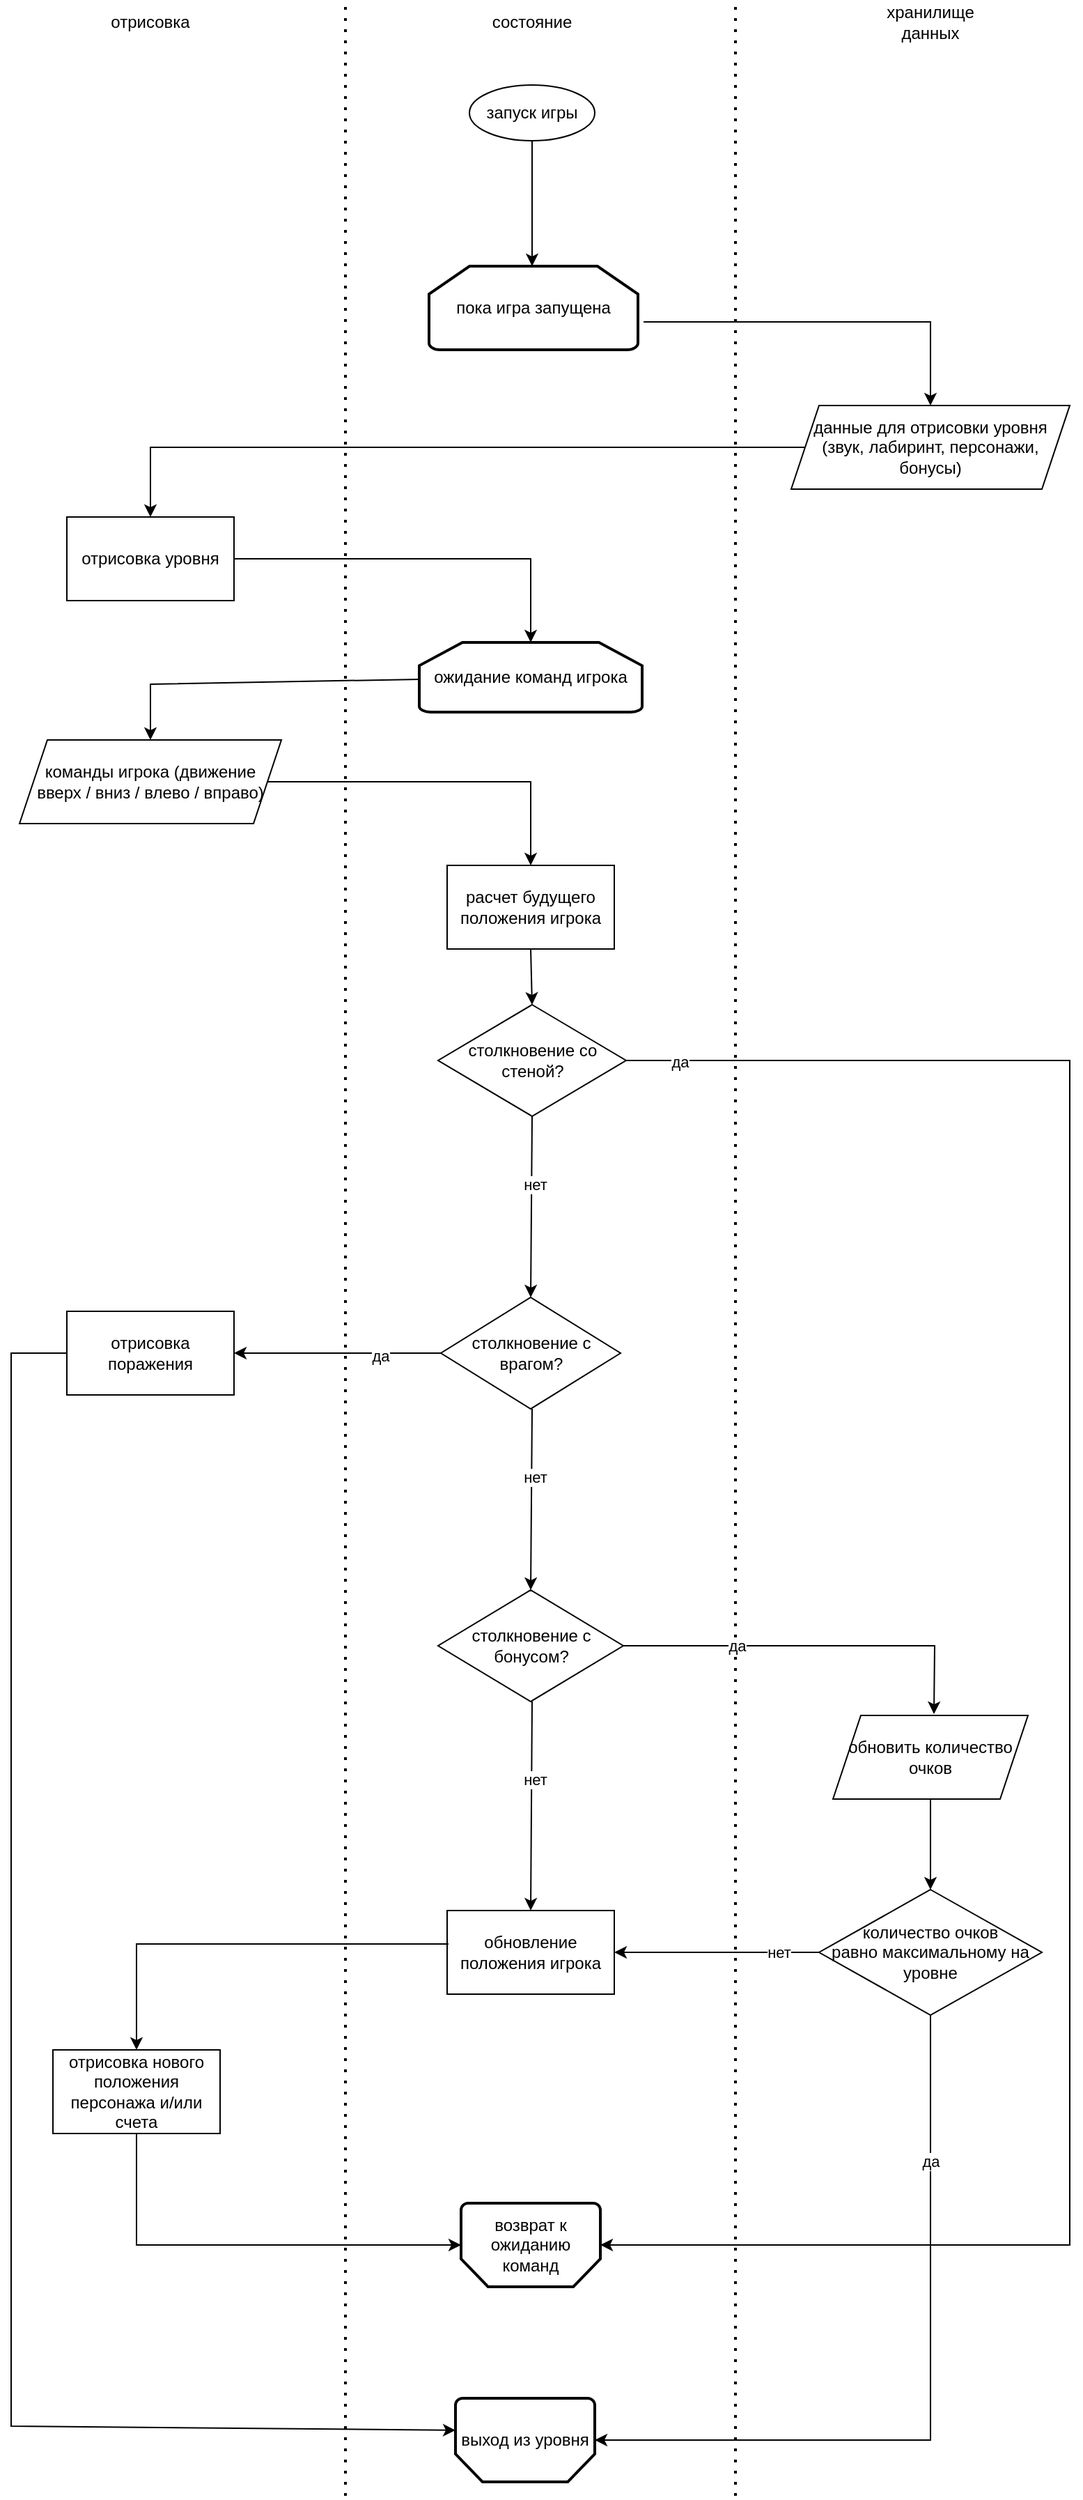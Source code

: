 <mxfile version="20.8.16" type="device"><diagram id="C5RBs43oDa-KdzZeNtuy" name="Page-1"><mxGraphModel dx="1233" dy="713" grid="1" gridSize="10" guides="1" tooltips="1" connect="1" arrows="1" fold="1" page="1" pageScale="1" pageWidth="827" pageHeight="1169" math="0" shadow="0"><root><mxCell id="WIyWlLk6GJQsqaUBKTNV-0"/><mxCell id="WIyWlLk6GJQsqaUBKTNV-1" parent="WIyWlLk6GJQsqaUBKTNV-0"/><mxCell id="D2Iv-p_DQPzJ2lAIAmNT-15" value="" style="edgeStyle=orthogonalEdgeStyle;rounded=0;orthogonalLoop=1;jettySize=auto;html=1;" edge="1" parent="WIyWlLk6GJQsqaUBKTNV-1" source="D2Iv-p_DQPzJ2lAIAmNT-3"><mxGeometry relative="1" as="geometry"><mxPoint x="414" y="200" as="targetPoint"/></mxGeometry></mxCell><mxCell id="D2Iv-p_DQPzJ2lAIAmNT-3" value="запуск игры" style="ellipse;whiteSpace=wrap;html=1;" vertex="1" parent="WIyWlLk6GJQsqaUBKTNV-1"><mxGeometry x="369" y="70" width="90" height="40" as="geometry"/></mxCell><mxCell id="D2Iv-p_DQPzJ2lAIAmNT-5" value="" style="endArrow=none;dashed=1;html=1;dashPattern=1 3;strokeWidth=2;rounded=0;" edge="1" parent="WIyWlLk6GJQsqaUBKTNV-1"><mxGeometry width="50" height="50" relative="1" as="geometry"><mxPoint x="280" y="1800" as="sourcePoint"/><mxPoint x="280" y="10" as="targetPoint"/></mxGeometry></mxCell><mxCell id="D2Iv-p_DQPzJ2lAIAmNT-6" value="" style="endArrow=none;dashed=1;html=1;dashPattern=1 3;strokeWidth=2;rounded=0;" edge="1" parent="WIyWlLk6GJQsqaUBKTNV-1"><mxGeometry width="50" height="50" relative="1" as="geometry"><mxPoint x="560" y="1800" as="sourcePoint"/><mxPoint x="560" y="10" as="targetPoint"/></mxGeometry></mxCell><mxCell id="D2Iv-p_DQPzJ2lAIAmNT-7" value="отрисовка" style="text;html=1;strokeColor=none;fillColor=none;align=center;verticalAlign=middle;whiteSpace=wrap;rounded=0;" vertex="1" parent="WIyWlLk6GJQsqaUBKTNV-1"><mxGeometry x="110" y="10" width="60" height="30" as="geometry"/></mxCell><mxCell id="D2Iv-p_DQPzJ2lAIAmNT-8" value="состояние" style="text;html=1;strokeColor=none;fillColor=none;align=center;verticalAlign=middle;whiteSpace=wrap;rounded=0;" vertex="1" parent="WIyWlLk6GJQsqaUBKTNV-1"><mxGeometry x="384" y="10" width="60" height="30" as="geometry"/></mxCell><mxCell id="D2Iv-p_DQPzJ2lAIAmNT-9" value="хранилище данных" style="text;html=1;strokeColor=none;fillColor=none;align=center;verticalAlign=middle;whiteSpace=wrap;rounded=0;" vertex="1" parent="WIyWlLk6GJQsqaUBKTNV-1"><mxGeometry x="670" y="10" width="60" height="30" as="geometry"/></mxCell><mxCell id="D2Iv-p_DQPzJ2lAIAmNT-13" value="отрисовка уровня" style="rounded=0;whiteSpace=wrap;html=1;" vertex="1" parent="WIyWlLk6GJQsqaUBKTNV-1"><mxGeometry x="80" y="380" width="120" height="60" as="geometry"/></mxCell><mxCell id="D2Iv-p_DQPzJ2lAIAmNT-16" value="данные для отрисовки уровня (звук, лабиринт, персонажи, бонусы)" style="shape=parallelogram;perimeter=parallelogramPerimeter;whiteSpace=wrap;html=1;fixedSize=1;" vertex="1" parent="WIyWlLk6GJQsqaUBKTNV-1"><mxGeometry x="600" y="300" width="200" height="60" as="geometry"/></mxCell><mxCell id="D2Iv-p_DQPzJ2lAIAmNT-17" value="" style="endArrow=classic;html=1;rounded=0;entryX=0.5;entryY=0;entryDx=0;entryDy=0;exitX=1;exitY=0.5;exitDx=0;exitDy=0;" edge="1" parent="WIyWlLk6GJQsqaUBKTNV-1" target="D2Iv-p_DQPzJ2lAIAmNT-16"><mxGeometry width="50" height="50" relative="1" as="geometry"><mxPoint x="494" y="240" as="sourcePoint"/><mxPoint x="440" y="290" as="targetPoint"/><Array as="points"><mxPoint x="700" y="240"/></Array></mxGeometry></mxCell><mxCell id="D2Iv-p_DQPzJ2lAIAmNT-18" value="" style="endArrow=classic;html=1;rounded=0;entryX=0.5;entryY=0;entryDx=0;entryDy=0;exitX=0;exitY=0.5;exitDx=0;exitDy=0;" edge="1" parent="WIyWlLk6GJQsqaUBKTNV-1" source="D2Iv-p_DQPzJ2lAIAmNT-16" target="D2Iv-p_DQPzJ2lAIAmNT-13"><mxGeometry width="50" height="50" relative="1" as="geometry"><mxPoint x="390" y="340" as="sourcePoint"/><mxPoint x="440" y="290" as="targetPoint"/><Array as="points"><mxPoint x="140" y="330"/></Array></mxGeometry></mxCell><mxCell id="D2Iv-p_DQPzJ2lAIAmNT-19" value="команды игрока (движение вверх / вниз / влево / вправо)" style="shape=parallelogram;perimeter=parallelogramPerimeter;whiteSpace=wrap;html=1;fixedSize=1;" vertex="1" parent="WIyWlLk6GJQsqaUBKTNV-1"><mxGeometry x="46" y="540" width="188" height="60" as="geometry"/></mxCell><mxCell id="D2Iv-p_DQPzJ2lAIAmNT-35" value="пока игра запущена" style="strokeWidth=2;html=1;shape=mxgraph.flowchart.loop_limit;whiteSpace=wrap;direction=east;" vertex="1" parent="WIyWlLk6GJQsqaUBKTNV-1"><mxGeometry x="340" y="200" width="150" height="60" as="geometry"/></mxCell><mxCell id="D2Iv-p_DQPzJ2lAIAmNT-36" value="ожидание команд игрока" style="strokeWidth=2;html=1;shape=mxgraph.flowchart.loop_limit;whiteSpace=wrap;" vertex="1" parent="WIyWlLk6GJQsqaUBKTNV-1"><mxGeometry x="333" y="470" width="160" height="50" as="geometry"/></mxCell><mxCell id="D2Iv-p_DQPzJ2lAIAmNT-37" value="" style="endArrow=classic;html=1;rounded=0;entryX=0.5;entryY=0;entryDx=0;entryDy=0;" edge="1" parent="WIyWlLk6GJQsqaUBKTNV-1" source="D2Iv-p_DQPzJ2lAIAmNT-36" target="D2Iv-p_DQPzJ2lAIAmNT-19"><mxGeometry width="50" height="50" relative="1" as="geometry"><mxPoint x="140" y="530" as="sourcePoint"/><mxPoint x="440" y="610" as="targetPoint"/><Array as="points"><mxPoint x="140" y="500"/></Array></mxGeometry></mxCell><mxCell id="D2Iv-p_DQPzJ2lAIAmNT-38" value="" style="endArrow=classic;html=1;rounded=0;exitX=1;exitY=0.5;exitDx=0;exitDy=0;entryX=0.5;entryY=0;entryDx=0;entryDy=0;entryPerimeter=0;" edge="1" parent="WIyWlLk6GJQsqaUBKTNV-1" source="D2Iv-p_DQPzJ2lAIAmNT-13" target="D2Iv-p_DQPzJ2lAIAmNT-36"><mxGeometry width="50" height="50" relative="1" as="geometry"><mxPoint x="390" y="360" as="sourcePoint"/><mxPoint x="440" y="310" as="targetPoint"/><Array as="points"><mxPoint x="413" y="410"/></Array></mxGeometry></mxCell><mxCell id="D2Iv-p_DQPzJ2lAIAmNT-43" value="обновить количество очков" style="shape=parallelogram;perimeter=parallelogramPerimeter;whiteSpace=wrap;html=1;fixedSize=1;" vertex="1" parent="WIyWlLk6GJQsqaUBKTNV-1"><mxGeometry x="630" y="1240" width="140" height="60" as="geometry"/></mxCell><mxCell id="D2Iv-p_DQPzJ2lAIAmNT-45" value="расчет будущего положения игрока" style="rounded=0;whiteSpace=wrap;html=1;" vertex="1" parent="WIyWlLk6GJQsqaUBKTNV-1"><mxGeometry x="353" y="630" width="120" height="60" as="geometry"/></mxCell><mxCell id="D2Iv-p_DQPzJ2lAIAmNT-46" value="" style="endArrow=classic;html=1;rounded=0;exitX=1;exitY=0.5;exitDx=0;exitDy=0;entryX=0.5;entryY=0;entryDx=0;entryDy=0;" edge="1" parent="WIyWlLk6GJQsqaUBKTNV-1" source="D2Iv-p_DQPzJ2lAIAmNT-19" target="D2Iv-p_DQPzJ2lAIAmNT-45"><mxGeometry width="50" height="50" relative="1" as="geometry"><mxPoint x="420" y="740" as="sourcePoint"/><mxPoint x="470" y="690" as="targetPoint"/><Array as="points"><mxPoint x="413" y="570"/></Array></mxGeometry></mxCell><mxCell id="D2Iv-p_DQPzJ2lAIAmNT-47" value="столкновение со стеной?" style="rhombus;whiteSpace=wrap;html=1;" vertex="1" parent="WIyWlLk6GJQsqaUBKTNV-1"><mxGeometry x="346.5" y="730" width="135" height="80" as="geometry"/></mxCell><mxCell id="D2Iv-p_DQPzJ2lAIAmNT-48" value="" style="endArrow=classic;html=1;rounded=0;exitX=0.5;exitY=1;exitDx=0;exitDy=0;entryX=0.5;entryY=0;entryDx=0;entryDy=0;" edge="1" parent="WIyWlLk6GJQsqaUBKTNV-1" source="D2Iv-p_DQPzJ2lAIAmNT-45" target="D2Iv-p_DQPzJ2lAIAmNT-47"><mxGeometry width="50" height="50" relative="1" as="geometry"><mxPoint x="420" y="730" as="sourcePoint"/><mxPoint x="470" y="680" as="targetPoint"/></mxGeometry></mxCell><mxCell id="D2Iv-p_DQPzJ2lAIAmNT-51" value="" style="endArrow=classic;html=1;rounded=0;exitX=1;exitY=0.5;exitDx=0;exitDy=0;entryX=0;entryY=0.5;entryDx=0;entryDy=0;entryPerimeter=0;" edge="1" parent="WIyWlLk6GJQsqaUBKTNV-1" source="D2Iv-p_DQPzJ2lAIAmNT-47" target="D2Iv-p_DQPzJ2lAIAmNT-75"><mxGeometry width="50" height="50" relative="1" as="geometry"><mxPoint x="420" y="610" as="sourcePoint"/><mxPoint x="800" y="1570" as="targetPoint"/><Array as="points"><mxPoint x="800" y="770"/><mxPoint x="800" y="1620"/></Array></mxGeometry></mxCell><mxCell id="D2Iv-p_DQPzJ2lAIAmNT-52" value="да" style="edgeLabel;html=1;align=center;verticalAlign=middle;resizable=0;points=[];" vertex="1" connectable="0" parent="D2Iv-p_DQPzJ2lAIAmNT-51"><mxGeometry x="-0.406" y="1" relative="1" as="geometry"><mxPoint x="-281" y="-128" as="offset"/></mxGeometry></mxCell><mxCell id="D2Iv-p_DQPzJ2lAIAmNT-53" value="столкновение с врагом?" style="rhombus;whiteSpace=wrap;html=1;" vertex="1" parent="WIyWlLk6GJQsqaUBKTNV-1"><mxGeometry x="348.5" y="940" width="129" height="80" as="geometry"/></mxCell><mxCell id="D2Iv-p_DQPzJ2lAIAmNT-54" value="" style="endArrow=classic;html=1;rounded=0;exitX=0.5;exitY=1;exitDx=0;exitDy=0;entryX=0.5;entryY=0;entryDx=0;entryDy=0;" edge="1" parent="WIyWlLk6GJQsqaUBKTNV-1" source="D2Iv-p_DQPzJ2lAIAmNT-47" target="D2Iv-p_DQPzJ2lAIAmNT-53"><mxGeometry width="50" height="50" relative="1" as="geometry"><mxPoint x="420" y="910" as="sourcePoint"/><mxPoint x="360" y="920" as="targetPoint"/><Array as="points"/></mxGeometry></mxCell><mxCell id="D2Iv-p_DQPzJ2lAIAmNT-55" value="нет" style="edgeLabel;html=1;align=center;verticalAlign=middle;resizable=0;points=[];" vertex="1" connectable="0" parent="D2Iv-p_DQPzJ2lAIAmNT-54"><mxGeometry x="-0.257" y="2" relative="1" as="geometry"><mxPoint as="offset"/></mxGeometry></mxCell><mxCell id="D2Iv-p_DQPzJ2lAIAmNT-56" value="выход из уровня" style="strokeWidth=2;html=1;shape=mxgraph.flowchart.loop_limit;whiteSpace=wrap;direction=west;" vertex="1" parent="WIyWlLk6GJQsqaUBKTNV-1"><mxGeometry x="359" y="1730" width="100" height="60" as="geometry"/></mxCell><mxCell id="D2Iv-p_DQPzJ2lAIAmNT-58" value="" style="endArrow=classic;html=1;rounded=0;exitX=0;exitY=0.5;exitDx=0;exitDy=0;" edge="1" parent="WIyWlLk6GJQsqaUBKTNV-1" source="D2Iv-p_DQPzJ2lAIAmNT-53"><mxGeometry width="50" height="50" relative="1" as="geometry"><mxPoint x="311.5" y="980" as="sourcePoint"/><mxPoint x="200" y="980" as="targetPoint"/><Array as="points"><mxPoint x="334" y="980"/></Array></mxGeometry></mxCell><mxCell id="D2Iv-p_DQPzJ2lAIAmNT-59" value="да" style="edgeLabel;html=1;align=center;verticalAlign=middle;resizable=0;points=[];" vertex="1" connectable="0" parent="D2Iv-p_DQPzJ2lAIAmNT-58"><mxGeometry x="-0.406" y="1" relative="1" as="geometry"><mxPoint y="1" as="offset"/></mxGeometry></mxCell><mxCell id="D2Iv-p_DQPzJ2lAIAmNT-60" value="столкновение с бонусом?" style="rhombus;whiteSpace=wrap;html=1;" vertex="1" parent="WIyWlLk6GJQsqaUBKTNV-1"><mxGeometry x="346.5" y="1150" width="133" height="80" as="geometry"/></mxCell><mxCell id="D2Iv-p_DQPzJ2lAIAmNT-61" value="" style="endArrow=classic;html=1;rounded=0;exitX=0.5;exitY=1;exitDx=0;exitDy=0;entryX=0.5;entryY=0;entryDx=0;entryDy=0;" edge="1" parent="WIyWlLk6GJQsqaUBKTNV-1"><mxGeometry width="50" height="50" relative="1" as="geometry"><mxPoint x="414" y="1020" as="sourcePoint"/><mxPoint x="413" y="1150" as="targetPoint"/><Array as="points"/></mxGeometry></mxCell><mxCell id="D2Iv-p_DQPzJ2lAIAmNT-62" value="нет" style="edgeLabel;html=1;align=center;verticalAlign=middle;resizable=0;points=[];" vertex="1" connectable="0" parent="D2Iv-p_DQPzJ2lAIAmNT-61"><mxGeometry x="-0.257" y="2" relative="1" as="geometry"><mxPoint as="offset"/></mxGeometry></mxCell><mxCell id="D2Iv-p_DQPzJ2lAIAmNT-65" value="" style="endArrow=classic;html=1;rounded=0;exitX=1;exitY=0.5;exitDx=0;exitDy=0;entryX=0.5;entryY=1;entryDx=0;entryDy=0;entryPerimeter=0;" edge="1" parent="WIyWlLk6GJQsqaUBKTNV-1" source="D2Iv-p_DQPzJ2lAIAmNT-60"><mxGeometry width="50" height="50" relative="1" as="geometry"><mxPoint x="680" y="1169" as="sourcePoint"/><mxPoint x="702.5" y="1239" as="targetPoint"/><Array as="points"><mxPoint x="703" y="1190"/></Array></mxGeometry></mxCell><mxCell id="D2Iv-p_DQPzJ2lAIAmNT-66" value="да" style="edgeLabel;html=1;align=center;verticalAlign=middle;resizable=0;points=[];" vertex="1" connectable="0" parent="D2Iv-p_DQPzJ2lAIAmNT-65"><mxGeometry x="-0.406" y="1" relative="1" as="geometry"><mxPoint y="1" as="offset"/></mxGeometry></mxCell><mxCell id="D2Iv-p_DQPzJ2lAIAmNT-67" value="обновление положения игрока" style="rounded=0;whiteSpace=wrap;html=1;" vertex="1" parent="WIyWlLk6GJQsqaUBKTNV-1"><mxGeometry x="353" y="1380" width="120" height="60" as="geometry"/></mxCell><mxCell id="D2Iv-p_DQPzJ2lAIAmNT-68" value="отрисовка нового положения персонажа и/или счета" style="rounded=0;whiteSpace=wrap;html=1;" vertex="1" parent="WIyWlLk6GJQsqaUBKTNV-1"><mxGeometry x="70" y="1480" width="120" height="60" as="geometry"/></mxCell><mxCell id="D2Iv-p_DQPzJ2lAIAmNT-69" value="отрисовка поражения" style="rounded=0;whiteSpace=wrap;html=1;" vertex="1" parent="WIyWlLk6GJQsqaUBKTNV-1"><mxGeometry x="80" y="950" width="120" height="60" as="geometry"/></mxCell><mxCell id="D2Iv-p_DQPzJ2lAIAmNT-70" value="" style="endArrow=classic;html=1;rounded=0;exitX=0;exitY=0.5;exitDx=0;exitDy=0;entryX=1;entryY=0.617;entryDx=0;entryDy=0;entryPerimeter=0;" edge="1" parent="WIyWlLk6GJQsqaUBKTNV-1" source="D2Iv-p_DQPzJ2lAIAmNT-69" target="D2Iv-p_DQPzJ2lAIAmNT-56"><mxGeometry width="50" height="50" relative="1" as="geometry"><mxPoint x="420" y="940" as="sourcePoint"/><mxPoint x="470" y="890" as="targetPoint"/><Array as="points"><mxPoint x="40" y="980"/><mxPoint x="40" y="1750"/></Array></mxGeometry></mxCell><mxCell id="D2Iv-p_DQPzJ2lAIAmNT-72" value="" style="endArrow=classic;html=1;rounded=0;exitX=0.008;exitY=0.4;exitDx=0;exitDy=0;exitPerimeter=0;entryX=0.5;entryY=0;entryDx=0;entryDy=0;" edge="1" parent="WIyWlLk6GJQsqaUBKTNV-1" source="D2Iv-p_DQPzJ2lAIAmNT-67" target="D2Iv-p_DQPzJ2lAIAmNT-68"><mxGeometry width="50" height="50" relative="1" as="geometry"><mxPoint x="420" y="1390" as="sourcePoint"/><mxPoint x="470" y="1340" as="targetPoint"/><Array as="points"><mxPoint x="130" y="1404"/></Array></mxGeometry></mxCell><mxCell id="D2Iv-p_DQPzJ2lAIAmNT-73" value="" style="endArrow=classic;html=1;rounded=0;exitX=0.5;exitY=1;exitDx=0;exitDy=0;entryX=0.5;entryY=0;entryDx=0;entryDy=0;" edge="1" parent="WIyWlLk6GJQsqaUBKTNV-1" target="D2Iv-p_DQPzJ2lAIAmNT-67"><mxGeometry width="50" height="50" relative="1" as="geometry"><mxPoint x="414" y="1230" as="sourcePoint"/><mxPoint x="413" y="1330" as="targetPoint"/><Array as="points"/></mxGeometry></mxCell><mxCell id="D2Iv-p_DQPzJ2lAIAmNT-74" value="нет" style="edgeLabel;html=1;align=center;verticalAlign=middle;resizable=0;points=[];" vertex="1" connectable="0" parent="D2Iv-p_DQPzJ2lAIAmNT-73"><mxGeometry x="-0.257" y="2" relative="1" as="geometry"><mxPoint as="offset"/></mxGeometry></mxCell><mxCell id="D2Iv-p_DQPzJ2lAIAmNT-75" value="возврат к ожиданию команд" style="strokeWidth=2;html=1;shape=mxgraph.flowchart.loop_limit;whiteSpace=wrap;direction=west;" vertex="1" parent="WIyWlLk6GJQsqaUBKTNV-1"><mxGeometry x="363" y="1590" width="100" height="60" as="geometry"/></mxCell><mxCell id="D2Iv-p_DQPzJ2lAIAmNT-76" value="" style="endArrow=classic;html=1;rounded=0;exitX=0.5;exitY=1;exitDx=0;exitDy=0;entryX=1;entryY=0.5;entryDx=0;entryDy=0;entryPerimeter=0;" edge="1" parent="WIyWlLk6GJQsqaUBKTNV-1" source="D2Iv-p_DQPzJ2lAIAmNT-68" target="D2Iv-p_DQPzJ2lAIAmNT-75"><mxGeometry width="50" height="50" relative="1" as="geometry"><mxPoint x="420" y="1350" as="sourcePoint"/><mxPoint x="470" y="1300" as="targetPoint"/><Array as="points"><mxPoint x="130" y="1620"/></Array></mxGeometry></mxCell><mxCell id="D2Iv-p_DQPzJ2lAIAmNT-78" value="количество очков&lt;br&gt;&amp;nbsp;равно максимальному на&amp;nbsp; уровне" style="rhombus;whiteSpace=wrap;html=1;" vertex="1" parent="WIyWlLk6GJQsqaUBKTNV-1"><mxGeometry x="620" y="1365" width="160" height="90" as="geometry"/></mxCell><mxCell id="D2Iv-p_DQPzJ2lAIAmNT-79" value="" style="endArrow=classic;html=1;rounded=0;exitX=0;exitY=0.5;exitDx=0;exitDy=0;entryX=1;entryY=0.5;entryDx=0;entryDy=0;" edge="1" parent="WIyWlLk6GJQsqaUBKTNV-1" source="D2Iv-p_DQPzJ2lAIAmNT-78" target="D2Iv-p_DQPzJ2lAIAmNT-67"><mxGeometry width="50" height="50" relative="1" as="geometry"><mxPoint x="424" y="1240" as="sourcePoint"/><mxPoint x="423" y="1390" as="targetPoint"/><Array as="points"><mxPoint x="620" y="1410"/></Array></mxGeometry></mxCell><mxCell id="D2Iv-p_DQPzJ2lAIAmNT-80" value="нет" style="edgeLabel;html=1;align=center;verticalAlign=middle;resizable=0;points=[];" vertex="1" connectable="0" parent="D2Iv-p_DQPzJ2lAIAmNT-79"><mxGeometry x="-0.257" y="2" relative="1" as="geometry"><mxPoint x="25" y="-2" as="offset"/></mxGeometry></mxCell><mxCell id="D2Iv-p_DQPzJ2lAIAmNT-81" value="" style="endArrow=classic;html=1;rounded=0;exitX=0.5;exitY=1;exitDx=0;exitDy=0;entryX=0.5;entryY=0;entryDx=0;entryDy=0;" edge="1" parent="WIyWlLk6GJQsqaUBKTNV-1" source="D2Iv-p_DQPzJ2lAIAmNT-43" target="D2Iv-p_DQPzJ2lAIAmNT-78"><mxGeometry width="50" height="50" relative="1" as="geometry"><mxPoint x="490" y="1490" as="sourcePoint"/><mxPoint x="540" y="1440" as="targetPoint"/></mxGeometry></mxCell><mxCell id="D2Iv-p_DQPzJ2lAIAmNT-82" value="" style="endArrow=classic;html=1;rounded=0;exitX=0.5;exitY=1;exitDx=0;exitDy=0;entryX=0;entryY=0.5;entryDx=0;entryDy=0;entryPerimeter=0;" edge="1" parent="WIyWlLk6GJQsqaUBKTNV-1" source="D2Iv-p_DQPzJ2lAIAmNT-78" target="D2Iv-p_DQPzJ2lAIAmNT-56"><mxGeometry width="50" height="50" relative="1" as="geometry"><mxPoint x="520.0" y="1700" as="sourcePoint"/><mxPoint x="743" y="1749" as="targetPoint"/><Array as="points"><mxPoint x="700" y="1760"/></Array></mxGeometry></mxCell><mxCell id="D2Iv-p_DQPzJ2lAIAmNT-83" value="да" style="edgeLabel;html=1;align=center;verticalAlign=middle;resizable=0;points=[];" vertex="1" connectable="0" parent="D2Iv-p_DQPzJ2lAIAmNT-82"><mxGeometry x="-0.406" y="1" relative="1" as="geometry"><mxPoint x="-1" y="-57" as="offset"/></mxGeometry></mxCell></root></mxGraphModel></diagram></mxfile>